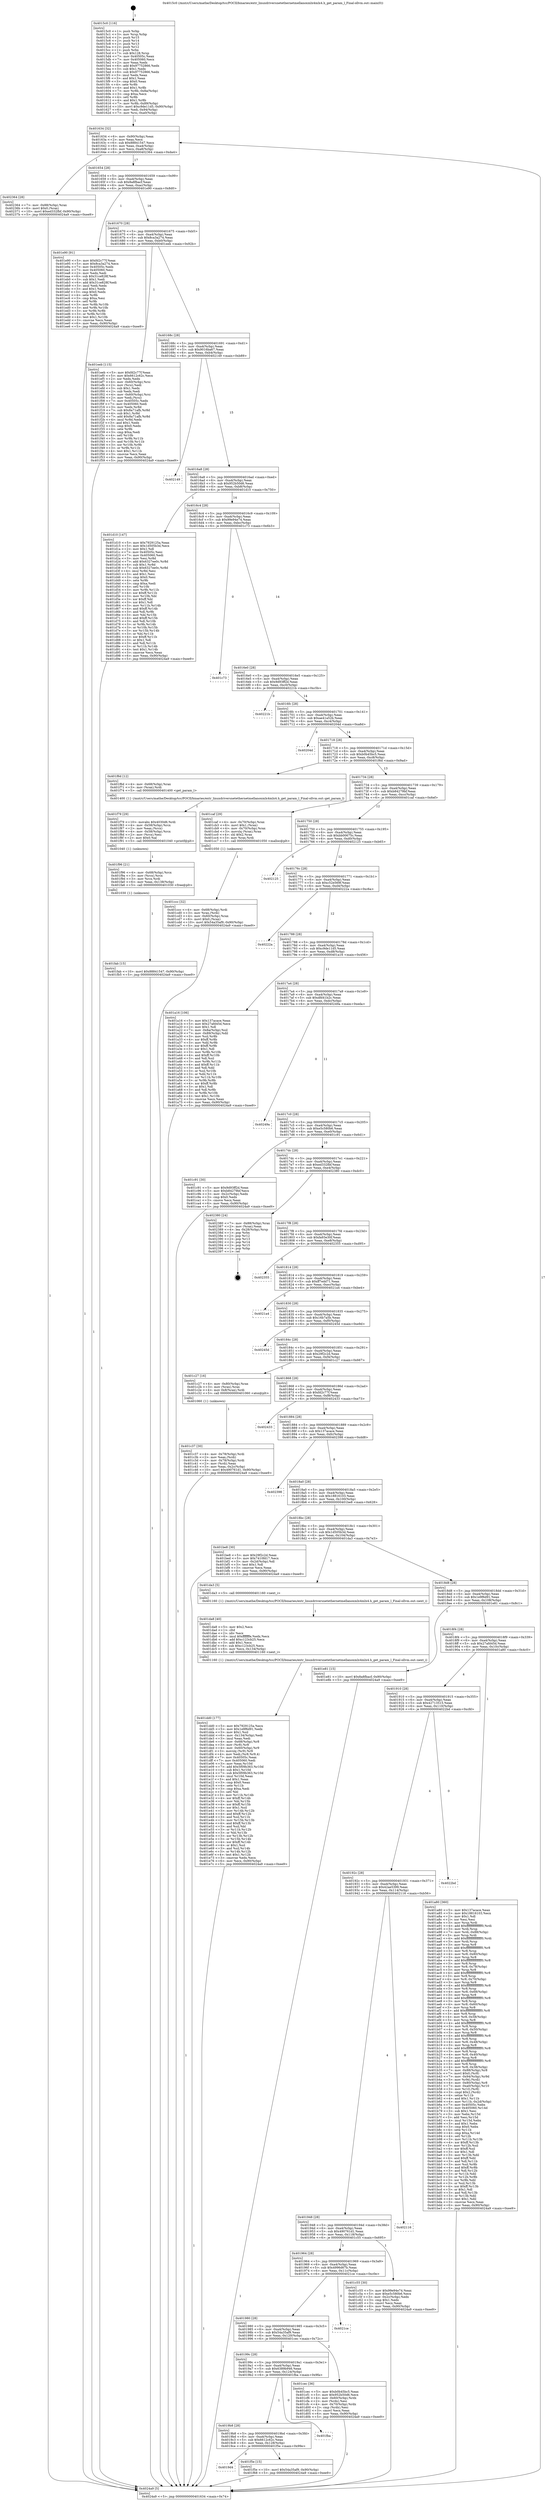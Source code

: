 digraph "0x4015c0" {
  label = "0x4015c0 (/mnt/c/Users/mathe/Desktop/tcc/POCII/binaries/extr_linuxdriversnetethernetmellanoxmlx4mlx4.h_get_param_l_Final-ollvm.out::main(0))"
  labelloc = "t"
  node[shape=record]

  Entry [label="",width=0.3,height=0.3,shape=circle,fillcolor=black,style=filled]
  "0x401634" [label="{
     0x401634 [32]\l
     | [instrs]\l
     &nbsp;&nbsp;0x401634 \<+6\>: mov -0x90(%rbp),%eax\l
     &nbsp;&nbsp;0x40163a \<+2\>: mov %eax,%ecx\l
     &nbsp;&nbsp;0x40163c \<+6\>: sub $0x88841547,%ecx\l
     &nbsp;&nbsp;0x401642 \<+6\>: mov %eax,-0xa4(%rbp)\l
     &nbsp;&nbsp;0x401648 \<+6\>: mov %ecx,-0xa8(%rbp)\l
     &nbsp;&nbsp;0x40164e \<+6\>: je 0000000000402364 \<main+0xda4\>\l
  }"]
  "0x402364" [label="{
     0x402364 [28]\l
     | [instrs]\l
     &nbsp;&nbsp;0x402364 \<+7\>: mov -0x88(%rbp),%rax\l
     &nbsp;&nbsp;0x40236b \<+6\>: movl $0x0,(%rax)\l
     &nbsp;&nbsp;0x402371 \<+10\>: movl $0xed332fbf,-0x90(%rbp)\l
     &nbsp;&nbsp;0x40237b \<+5\>: jmp 00000000004024a9 \<main+0xee9\>\l
  }"]
  "0x401654" [label="{
     0x401654 [28]\l
     | [instrs]\l
     &nbsp;&nbsp;0x401654 \<+5\>: jmp 0000000000401659 \<main+0x99\>\l
     &nbsp;&nbsp;0x401659 \<+6\>: mov -0xa4(%rbp),%eax\l
     &nbsp;&nbsp;0x40165f \<+5\>: sub $0x8a8fbacf,%eax\l
     &nbsp;&nbsp;0x401664 \<+6\>: mov %eax,-0xac(%rbp)\l
     &nbsp;&nbsp;0x40166a \<+6\>: je 0000000000401e90 \<main+0x8d0\>\l
  }"]
  Exit [label="",width=0.3,height=0.3,shape=circle,fillcolor=black,style=filled,peripheries=2]
  "0x401e90" [label="{
     0x401e90 [91]\l
     | [instrs]\l
     &nbsp;&nbsp;0x401e90 \<+5\>: mov $0xfd2c77f,%eax\l
     &nbsp;&nbsp;0x401e95 \<+5\>: mov $0x8ca3a274,%ecx\l
     &nbsp;&nbsp;0x401e9a \<+7\>: mov 0x40505c,%edx\l
     &nbsp;&nbsp;0x401ea1 \<+7\>: mov 0x405060,%esi\l
     &nbsp;&nbsp;0x401ea8 \<+2\>: mov %edx,%edi\l
     &nbsp;&nbsp;0x401eaa \<+6\>: sub $0x31ce828f,%edi\l
     &nbsp;&nbsp;0x401eb0 \<+3\>: sub $0x1,%edi\l
     &nbsp;&nbsp;0x401eb3 \<+6\>: add $0x31ce828f,%edi\l
     &nbsp;&nbsp;0x401eb9 \<+3\>: imul %edi,%edx\l
     &nbsp;&nbsp;0x401ebc \<+3\>: and $0x1,%edx\l
     &nbsp;&nbsp;0x401ebf \<+3\>: cmp $0x0,%edx\l
     &nbsp;&nbsp;0x401ec2 \<+4\>: sete %r8b\l
     &nbsp;&nbsp;0x401ec6 \<+3\>: cmp $0xa,%esi\l
     &nbsp;&nbsp;0x401ec9 \<+4\>: setl %r9b\l
     &nbsp;&nbsp;0x401ecd \<+3\>: mov %r8b,%r10b\l
     &nbsp;&nbsp;0x401ed0 \<+3\>: and %r9b,%r10b\l
     &nbsp;&nbsp;0x401ed3 \<+3\>: xor %r9b,%r8b\l
     &nbsp;&nbsp;0x401ed6 \<+3\>: or %r8b,%r10b\l
     &nbsp;&nbsp;0x401ed9 \<+4\>: test $0x1,%r10b\l
     &nbsp;&nbsp;0x401edd \<+3\>: cmovne %ecx,%eax\l
     &nbsp;&nbsp;0x401ee0 \<+6\>: mov %eax,-0x90(%rbp)\l
     &nbsp;&nbsp;0x401ee6 \<+5\>: jmp 00000000004024a9 \<main+0xee9\>\l
  }"]
  "0x401670" [label="{
     0x401670 [28]\l
     | [instrs]\l
     &nbsp;&nbsp;0x401670 \<+5\>: jmp 0000000000401675 \<main+0xb5\>\l
     &nbsp;&nbsp;0x401675 \<+6\>: mov -0xa4(%rbp),%eax\l
     &nbsp;&nbsp;0x40167b \<+5\>: sub $0x8ca3a274,%eax\l
     &nbsp;&nbsp;0x401680 \<+6\>: mov %eax,-0xb0(%rbp)\l
     &nbsp;&nbsp;0x401686 \<+6\>: je 0000000000401eeb \<main+0x92b\>\l
  }"]
  "0x401fab" [label="{
     0x401fab [15]\l
     | [instrs]\l
     &nbsp;&nbsp;0x401fab \<+10\>: movl $0x88841547,-0x90(%rbp)\l
     &nbsp;&nbsp;0x401fb5 \<+5\>: jmp 00000000004024a9 \<main+0xee9\>\l
  }"]
  "0x401eeb" [label="{
     0x401eeb [115]\l
     | [instrs]\l
     &nbsp;&nbsp;0x401eeb \<+5\>: mov $0xfd2c77f,%eax\l
     &nbsp;&nbsp;0x401ef0 \<+5\>: mov $0x6612c62c,%ecx\l
     &nbsp;&nbsp;0x401ef5 \<+2\>: xor %edx,%edx\l
     &nbsp;&nbsp;0x401ef7 \<+4\>: mov -0x60(%rbp),%rsi\l
     &nbsp;&nbsp;0x401efb \<+2\>: mov (%rsi),%edi\l
     &nbsp;&nbsp;0x401efd \<+3\>: sub $0x1,%edx\l
     &nbsp;&nbsp;0x401f00 \<+2\>: sub %edx,%edi\l
     &nbsp;&nbsp;0x401f02 \<+4\>: mov -0x60(%rbp),%rsi\l
     &nbsp;&nbsp;0x401f06 \<+2\>: mov %edi,(%rsi)\l
     &nbsp;&nbsp;0x401f08 \<+7\>: mov 0x40505c,%edx\l
     &nbsp;&nbsp;0x401f0f \<+7\>: mov 0x405060,%edi\l
     &nbsp;&nbsp;0x401f16 \<+3\>: mov %edx,%r8d\l
     &nbsp;&nbsp;0x401f19 \<+7\>: sub $0x8a71afb,%r8d\l
     &nbsp;&nbsp;0x401f20 \<+4\>: sub $0x1,%r8d\l
     &nbsp;&nbsp;0x401f24 \<+7\>: add $0x8a71afb,%r8d\l
     &nbsp;&nbsp;0x401f2b \<+4\>: imul %r8d,%edx\l
     &nbsp;&nbsp;0x401f2f \<+3\>: and $0x1,%edx\l
     &nbsp;&nbsp;0x401f32 \<+3\>: cmp $0x0,%edx\l
     &nbsp;&nbsp;0x401f35 \<+4\>: sete %r9b\l
     &nbsp;&nbsp;0x401f39 \<+3\>: cmp $0xa,%edi\l
     &nbsp;&nbsp;0x401f3c \<+4\>: setl %r10b\l
     &nbsp;&nbsp;0x401f40 \<+3\>: mov %r9b,%r11b\l
     &nbsp;&nbsp;0x401f43 \<+3\>: and %r10b,%r11b\l
     &nbsp;&nbsp;0x401f46 \<+3\>: xor %r10b,%r9b\l
     &nbsp;&nbsp;0x401f49 \<+3\>: or %r9b,%r11b\l
     &nbsp;&nbsp;0x401f4c \<+4\>: test $0x1,%r11b\l
     &nbsp;&nbsp;0x401f50 \<+3\>: cmovne %ecx,%eax\l
     &nbsp;&nbsp;0x401f53 \<+6\>: mov %eax,-0x90(%rbp)\l
     &nbsp;&nbsp;0x401f59 \<+5\>: jmp 00000000004024a9 \<main+0xee9\>\l
  }"]
  "0x40168c" [label="{
     0x40168c [28]\l
     | [instrs]\l
     &nbsp;&nbsp;0x40168c \<+5\>: jmp 0000000000401691 \<main+0xd1\>\l
     &nbsp;&nbsp;0x401691 \<+6\>: mov -0xa4(%rbp),%eax\l
     &nbsp;&nbsp;0x401697 \<+5\>: sub $0x9016ba67,%eax\l
     &nbsp;&nbsp;0x40169c \<+6\>: mov %eax,-0xb4(%rbp)\l
     &nbsp;&nbsp;0x4016a2 \<+6\>: je 0000000000402149 \<main+0xb89\>\l
  }"]
  "0x401f96" [label="{
     0x401f96 [21]\l
     | [instrs]\l
     &nbsp;&nbsp;0x401f96 \<+4\>: mov -0x68(%rbp),%rcx\l
     &nbsp;&nbsp;0x401f9a \<+3\>: mov (%rcx),%rcx\l
     &nbsp;&nbsp;0x401f9d \<+3\>: mov %rcx,%rdi\l
     &nbsp;&nbsp;0x401fa0 \<+6\>: mov %eax,-0x138(%rbp)\l
     &nbsp;&nbsp;0x401fa6 \<+5\>: call 0000000000401030 \<free@plt\>\l
     | [calls]\l
     &nbsp;&nbsp;0x401030 \{1\} (unknown)\l
  }"]
  "0x402149" [label="{
     0x402149\l
  }", style=dashed]
  "0x4016a8" [label="{
     0x4016a8 [28]\l
     | [instrs]\l
     &nbsp;&nbsp;0x4016a8 \<+5\>: jmp 00000000004016ad \<main+0xed\>\l
     &nbsp;&nbsp;0x4016ad \<+6\>: mov -0xa4(%rbp),%eax\l
     &nbsp;&nbsp;0x4016b3 \<+5\>: sub $0x952b50d6,%eax\l
     &nbsp;&nbsp;0x4016b8 \<+6\>: mov %eax,-0xb8(%rbp)\l
     &nbsp;&nbsp;0x4016be \<+6\>: je 0000000000401d10 \<main+0x750\>\l
  }"]
  "0x401f79" [label="{
     0x401f79 [29]\l
     | [instrs]\l
     &nbsp;&nbsp;0x401f79 \<+10\>: movabs $0x4030d6,%rdi\l
     &nbsp;&nbsp;0x401f83 \<+4\>: mov -0x58(%rbp),%rcx\l
     &nbsp;&nbsp;0x401f87 \<+2\>: mov %eax,(%rcx)\l
     &nbsp;&nbsp;0x401f89 \<+4\>: mov -0x58(%rbp),%rcx\l
     &nbsp;&nbsp;0x401f8d \<+2\>: mov (%rcx),%esi\l
     &nbsp;&nbsp;0x401f8f \<+2\>: mov $0x0,%al\l
     &nbsp;&nbsp;0x401f91 \<+5\>: call 0000000000401040 \<printf@plt\>\l
     | [calls]\l
     &nbsp;&nbsp;0x401040 \{1\} (unknown)\l
  }"]
  "0x401d10" [label="{
     0x401d10 [147]\l
     | [instrs]\l
     &nbsp;&nbsp;0x401d10 \<+5\>: mov $0x7929125a,%eax\l
     &nbsp;&nbsp;0x401d15 \<+5\>: mov $0x1d505b3d,%ecx\l
     &nbsp;&nbsp;0x401d1a \<+2\>: mov $0x1,%dl\l
     &nbsp;&nbsp;0x401d1c \<+7\>: mov 0x40505c,%esi\l
     &nbsp;&nbsp;0x401d23 \<+7\>: mov 0x405060,%edi\l
     &nbsp;&nbsp;0x401d2a \<+3\>: mov %esi,%r8d\l
     &nbsp;&nbsp;0x401d2d \<+7\>: add $0x6327ee0c,%r8d\l
     &nbsp;&nbsp;0x401d34 \<+4\>: sub $0x1,%r8d\l
     &nbsp;&nbsp;0x401d38 \<+7\>: sub $0x6327ee0c,%r8d\l
     &nbsp;&nbsp;0x401d3f \<+4\>: imul %r8d,%esi\l
     &nbsp;&nbsp;0x401d43 \<+3\>: and $0x1,%esi\l
     &nbsp;&nbsp;0x401d46 \<+3\>: cmp $0x0,%esi\l
     &nbsp;&nbsp;0x401d49 \<+4\>: sete %r9b\l
     &nbsp;&nbsp;0x401d4d \<+3\>: cmp $0xa,%edi\l
     &nbsp;&nbsp;0x401d50 \<+4\>: setl %r10b\l
     &nbsp;&nbsp;0x401d54 \<+3\>: mov %r9b,%r11b\l
     &nbsp;&nbsp;0x401d57 \<+4\>: xor $0xff,%r11b\l
     &nbsp;&nbsp;0x401d5b \<+3\>: mov %r10b,%bl\l
     &nbsp;&nbsp;0x401d5e \<+3\>: xor $0xff,%bl\l
     &nbsp;&nbsp;0x401d61 \<+3\>: xor $0x1,%dl\l
     &nbsp;&nbsp;0x401d64 \<+3\>: mov %r11b,%r14b\l
     &nbsp;&nbsp;0x401d67 \<+4\>: and $0xff,%r14b\l
     &nbsp;&nbsp;0x401d6b \<+3\>: and %dl,%r9b\l
     &nbsp;&nbsp;0x401d6e \<+3\>: mov %bl,%r15b\l
     &nbsp;&nbsp;0x401d71 \<+4\>: and $0xff,%r15b\l
     &nbsp;&nbsp;0x401d75 \<+3\>: and %dl,%r10b\l
     &nbsp;&nbsp;0x401d78 \<+3\>: or %r9b,%r14b\l
     &nbsp;&nbsp;0x401d7b \<+3\>: or %r10b,%r15b\l
     &nbsp;&nbsp;0x401d7e \<+3\>: xor %r15b,%r14b\l
     &nbsp;&nbsp;0x401d81 \<+3\>: or %bl,%r11b\l
     &nbsp;&nbsp;0x401d84 \<+4\>: xor $0xff,%r11b\l
     &nbsp;&nbsp;0x401d88 \<+3\>: or $0x1,%dl\l
     &nbsp;&nbsp;0x401d8b \<+3\>: and %dl,%r11b\l
     &nbsp;&nbsp;0x401d8e \<+3\>: or %r11b,%r14b\l
     &nbsp;&nbsp;0x401d91 \<+4\>: test $0x1,%r14b\l
     &nbsp;&nbsp;0x401d95 \<+3\>: cmovne %ecx,%eax\l
     &nbsp;&nbsp;0x401d98 \<+6\>: mov %eax,-0x90(%rbp)\l
     &nbsp;&nbsp;0x401d9e \<+5\>: jmp 00000000004024a9 \<main+0xee9\>\l
  }"]
  "0x4016c4" [label="{
     0x4016c4 [28]\l
     | [instrs]\l
     &nbsp;&nbsp;0x4016c4 \<+5\>: jmp 00000000004016c9 \<main+0x109\>\l
     &nbsp;&nbsp;0x4016c9 \<+6\>: mov -0xa4(%rbp),%eax\l
     &nbsp;&nbsp;0x4016cf \<+5\>: sub $0x99e94e74,%eax\l
     &nbsp;&nbsp;0x4016d4 \<+6\>: mov %eax,-0xbc(%rbp)\l
     &nbsp;&nbsp;0x4016da \<+6\>: je 0000000000401c73 \<main+0x6b3\>\l
  }"]
  "0x4019d4" [label="{
     0x4019d4\l
  }", style=dashed]
  "0x401c73" [label="{
     0x401c73\l
  }", style=dashed]
  "0x4016e0" [label="{
     0x4016e0 [28]\l
     | [instrs]\l
     &nbsp;&nbsp;0x4016e0 \<+5\>: jmp 00000000004016e5 \<main+0x125\>\l
     &nbsp;&nbsp;0x4016e5 \<+6\>: mov -0xa4(%rbp),%eax\l
     &nbsp;&nbsp;0x4016eb \<+5\>: sub $0x9d93ff2d,%eax\l
     &nbsp;&nbsp;0x4016f0 \<+6\>: mov %eax,-0xc0(%rbp)\l
     &nbsp;&nbsp;0x4016f6 \<+6\>: je 000000000040221b \<main+0xc5b\>\l
  }"]
  "0x401f5e" [label="{
     0x401f5e [15]\l
     | [instrs]\l
     &nbsp;&nbsp;0x401f5e \<+10\>: movl $0x54a35af9,-0x90(%rbp)\l
     &nbsp;&nbsp;0x401f68 \<+5\>: jmp 00000000004024a9 \<main+0xee9\>\l
  }"]
  "0x40221b" [label="{
     0x40221b\l
  }", style=dashed]
  "0x4016fc" [label="{
     0x4016fc [28]\l
     | [instrs]\l
     &nbsp;&nbsp;0x4016fc \<+5\>: jmp 0000000000401701 \<main+0x141\>\l
     &nbsp;&nbsp;0x401701 \<+6\>: mov -0xa4(%rbp),%eax\l
     &nbsp;&nbsp;0x401707 \<+5\>: sub $0xae41a52b,%eax\l
     &nbsp;&nbsp;0x40170c \<+6\>: mov %eax,-0xc4(%rbp)\l
     &nbsp;&nbsp;0x401712 \<+6\>: je 000000000040204d \<main+0xa8d\>\l
  }"]
  "0x4019b8" [label="{
     0x4019b8 [28]\l
     | [instrs]\l
     &nbsp;&nbsp;0x4019b8 \<+5\>: jmp 00000000004019bd \<main+0x3fd\>\l
     &nbsp;&nbsp;0x4019bd \<+6\>: mov -0xa4(%rbp),%eax\l
     &nbsp;&nbsp;0x4019c3 \<+5\>: sub $0x6612c62c,%eax\l
     &nbsp;&nbsp;0x4019c8 \<+6\>: mov %eax,-0x128(%rbp)\l
     &nbsp;&nbsp;0x4019ce \<+6\>: je 0000000000401f5e \<main+0x99e\>\l
  }"]
  "0x40204d" [label="{
     0x40204d\l
  }", style=dashed]
  "0x401718" [label="{
     0x401718 [28]\l
     | [instrs]\l
     &nbsp;&nbsp;0x401718 \<+5\>: jmp 000000000040171d \<main+0x15d\>\l
     &nbsp;&nbsp;0x40171d \<+6\>: mov -0xa4(%rbp),%eax\l
     &nbsp;&nbsp;0x401723 \<+5\>: sub $0xb0b45bc5,%eax\l
     &nbsp;&nbsp;0x401728 \<+6\>: mov %eax,-0xc8(%rbp)\l
     &nbsp;&nbsp;0x40172e \<+6\>: je 0000000000401f6d \<main+0x9ad\>\l
  }"]
  "0x401fba" [label="{
     0x401fba\l
  }", style=dashed]
  "0x401f6d" [label="{
     0x401f6d [12]\l
     | [instrs]\l
     &nbsp;&nbsp;0x401f6d \<+4\>: mov -0x68(%rbp),%rax\l
     &nbsp;&nbsp;0x401f71 \<+3\>: mov (%rax),%rdi\l
     &nbsp;&nbsp;0x401f74 \<+5\>: call 0000000000401400 \<get_param_l\>\l
     | [calls]\l
     &nbsp;&nbsp;0x401400 \{1\} (/mnt/c/Users/mathe/Desktop/tcc/POCII/binaries/extr_linuxdriversnetethernetmellanoxmlx4mlx4.h_get_param_l_Final-ollvm.out::get_param_l)\l
  }"]
  "0x401734" [label="{
     0x401734 [28]\l
     | [instrs]\l
     &nbsp;&nbsp;0x401734 \<+5\>: jmp 0000000000401739 \<main+0x179\>\l
     &nbsp;&nbsp;0x401739 \<+6\>: mov -0xa4(%rbp),%eax\l
     &nbsp;&nbsp;0x40173f \<+5\>: sub $0xb84279bf,%eax\l
     &nbsp;&nbsp;0x401744 \<+6\>: mov %eax,-0xcc(%rbp)\l
     &nbsp;&nbsp;0x40174a \<+6\>: je 0000000000401caf \<main+0x6ef\>\l
  }"]
  "0x401dd0" [label="{
     0x401dd0 [177]\l
     | [instrs]\l
     &nbsp;&nbsp;0x401dd0 \<+5\>: mov $0x7929125a,%ecx\l
     &nbsp;&nbsp;0x401dd5 \<+5\>: mov $0x1e9f6d91,%edx\l
     &nbsp;&nbsp;0x401dda \<+3\>: mov $0x1,%sil\l
     &nbsp;&nbsp;0x401ddd \<+6\>: mov -0x134(%rbp),%edi\l
     &nbsp;&nbsp;0x401de3 \<+3\>: imul %eax,%edi\l
     &nbsp;&nbsp;0x401de6 \<+4\>: mov -0x68(%rbp),%r8\l
     &nbsp;&nbsp;0x401dea \<+3\>: mov (%r8),%r8\l
     &nbsp;&nbsp;0x401ded \<+4\>: mov -0x60(%rbp),%r9\l
     &nbsp;&nbsp;0x401df1 \<+3\>: movslq (%r9),%r9\l
     &nbsp;&nbsp;0x401df4 \<+4\>: mov %edi,(%r8,%r9,4)\l
     &nbsp;&nbsp;0x401df8 \<+7\>: mov 0x40505c,%eax\l
     &nbsp;&nbsp;0x401dff \<+7\>: mov 0x405060,%edi\l
     &nbsp;&nbsp;0x401e06 \<+3\>: mov %eax,%r10d\l
     &nbsp;&nbsp;0x401e09 \<+7\>: add $0x5f09b363,%r10d\l
     &nbsp;&nbsp;0x401e10 \<+4\>: sub $0x1,%r10d\l
     &nbsp;&nbsp;0x401e14 \<+7\>: sub $0x5f09b363,%r10d\l
     &nbsp;&nbsp;0x401e1b \<+4\>: imul %r10d,%eax\l
     &nbsp;&nbsp;0x401e1f \<+3\>: and $0x1,%eax\l
     &nbsp;&nbsp;0x401e22 \<+3\>: cmp $0x0,%eax\l
     &nbsp;&nbsp;0x401e25 \<+4\>: sete %r11b\l
     &nbsp;&nbsp;0x401e29 \<+3\>: cmp $0xa,%edi\l
     &nbsp;&nbsp;0x401e2c \<+3\>: setl %bl\l
     &nbsp;&nbsp;0x401e2f \<+3\>: mov %r11b,%r14b\l
     &nbsp;&nbsp;0x401e32 \<+4\>: xor $0xff,%r14b\l
     &nbsp;&nbsp;0x401e36 \<+3\>: mov %bl,%r15b\l
     &nbsp;&nbsp;0x401e39 \<+4\>: xor $0xff,%r15b\l
     &nbsp;&nbsp;0x401e3d \<+4\>: xor $0x1,%sil\l
     &nbsp;&nbsp;0x401e41 \<+3\>: mov %r14b,%r12b\l
     &nbsp;&nbsp;0x401e44 \<+4\>: and $0xff,%r12b\l
     &nbsp;&nbsp;0x401e48 \<+3\>: and %sil,%r11b\l
     &nbsp;&nbsp;0x401e4b \<+3\>: mov %r15b,%r13b\l
     &nbsp;&nbsp;0x401e4e \<+4\>: and $0xff,%r13b\l
     &nbsp;&nbsp;0x401e52 \<+3\>: and %sil,%bl\l
     &nbsp;&nbsp;0x401e55 \<+3\>: or %r11b,%r12b\l
     &nbsp;&nbsp;0x401e58 \<+3\>: or %bl,%r13b\l
     &nbsp;&nbsp;0x401e5b \<+3\>: xor %r13b,%r12b\l
     &nbsp;&nbsp;0x401e5e \<+3\>: or %r15b,%r14b\l
     &nbsp;&nbsp;0x401e61 \<+4\>: xor $0xff,%r14b\l
     &nbsp;&nbsp;0x401e65 \<+4\>: or $0x1,%sil\l
     &nbsp;&nbsp;0x401e69 \<+3\>: and %sil,%r14b\l
     &nbsp;&nbsp;0x401e6c \<+3\>: or %r14b,%r12b\l
     &nbsp;&nbsp;0x401e6f \<+4\>: test $0x1,%r12b\l
     &nbsp;&nbsp;0x401e73 \<+3\>: cmovne %edx,%ecx\l
     &nbsp;&nbsp;0x401e76 \<+6\>: mov %ecx,-0x90(%rbp)\l
     &nbsp;&nbsp;0x401e7c \<+5\>: jmp 00000000004024a9 \<main+0xee9\>\l
  }"]
  "0x401caf" [label="{
     0x401caf [29]\l
     | [instrs]\l
     &nbsp;&nbsp;0x401caf \<+4\>: mov -0x70(%rbp),%rax\l
     &nbsp;&nbsp;0x401cb3 \<+6\>: movl $0x1,(%rax)\l
     &nbsp;&nbsp;0x401cb9 \<+4\>: mov -0x70(%rbp),%rax\l
     &nbsp;&nbsp;0x401cbd \<+3\>: movslq (%rax),%rax\l
     &nbsp;&nbsp;0x401cc0 \<+4\>: shl $0x2,%rax\l
     &nbsp;&nbsp;0x401cc4 \<+3\>: mov %rax,%rdi\l
     &nbsp;&nbsp;0x401cc7 \<+5\>: call 0000000000401050 \<malloc@plt\>\l
     | [calls]\l
     &nbsp;&nbsp;0x401050 \{1\} (unknown)\l
  }"]
  "0x401750" [label="{
     0x401750 [28]\l
     | [instrs]\l
     &nbsp;&nbsp;0x401750 \<+5\>: jmp 0000000000401755 \<main+0x195\>\l
     &nbsp;&nbsp;0x401755 \<+6\>: mov -0xa4(%rbp),%eax\l
     &nbsp;&nbsp;0x40175b \<+5\>: sub $0xbb00675c,%eax\l
     &nbsp;&nbsp;0x401760 \<+6\>: mov %eax,-0xd0(%rbp)\l
     &nbsp;&nbsp;0x401766 \<+6\>: je 0000000000402125 \<main+0xb65\>\l
  }"]
  "0x401da8" [label="{
     0x401da8 [40]\l
     | [instrs]\l
     &nbsp;&nbsp;0x401da8 \<+5\>: mov $0x2,%ecx\l
     &nbsp;&nbsp;0x401dad \<+1\>: cltd\l
     &nbsp;&nbsp;0x401dae \<+2\>: idiv %ecx\l
     &nbsp;&nbsp;0x401db0 \<+6\>: imul $0xfffffffe,%edx,%ecx\l
     &nbsp;&nbsp;0x401db6 \<+6\>: add $0xc123cb25,%ecx\l
     &nbsp;&nbsp;0x401dbc \<+3\>: add $0x1,%ecx\l
     &nbsp;&nbsp;0x401dbf \<+6\>: sub $0xc123cb25,%ecx\l
     &nbsp;&nbsp;0x401dc5 \<+6\>: mov %ecx,-0x134(%rbp)\l
     &nbsp;&nbsp;0x401dcb \<+5\>: call 0000000000401160 \<next_i\>\l
     | [calls]\l
     &nbsp;&nbsp;0x401160 \{1\} (/mnt/c/Users/mathe/Desktop/tcc/POCII/binaries/extr_linuxdriversnetethernetmellanoxmlx4mlx4.h_get_param_l_Final-ollvm.out::next_i)\l
  }"]
  "0x402125" [label="{
     0x402125\l
  }", style=dashed]
  "0x40176c" [label="{
     0x40176c [28]\l
     | [instrs]\l
     &nbsp;&nbsp;0x40176c \<+5\>: jmp 0000000000401771 \<main+0x1b1\>\l
     &nbsp;&nbsp;0x401771 \<+6\>: mov -0xa4(%rbp),%eax\l
     &nbsp;&nbsp;0x401777 \<+5\>: sub $0xc52e569f,%eax\l
     &nbsp;&nbsp;0x40177c \<+6\>: mov %eax,-0xd4(%rbp)\l
     &nbsp;&nbsp;0x401782 \<+6\>: je 000000000040222a \<main+0xc6a\>\l
  }"]
  "0x40199c" [label="{
     0x40199c [28]\l
     | [instrs]\l
     &nbsp;&nbsp;0x40199c \<+5\>: jmp 00000000004019a1 \<main+0x3e1\>\l
     &nbsp;&nbsp;0x4019a1 \<+6\>: mov -0xa4(%rbp),%eax\l
     &nbsp;&nbsp;0x4019a7 \<+5\>: sub $0x6389b946,%eax\l
     &nbsp;&nbsp;0x4019ac \<+6\>: mov %eax,-0x124(%rbp)\l
     &nbsp;&nbsp;0x4019b2 \<+6\>: je 0000000000401fba \<main+0x9fa\>\l
  }"]
  "0x40222a" [label="{
     0x40222a\l
  }", style=dashed]
  "0x401788" [label="{
     0x401788 [28]\l
     | [instrs]\l
     &nbsp;&nbsp;0x401788 \<+5\>: jmp 000000000040178d \<main+0x1cd\>\l
     &nbsp;&nbsp;0x40178d \<+6\>: mov -0xa4(%rbp),%eax\l
     &nbsp;&nbsp;0x401793 \<+5\>: sub $0xc9de11d5,%eax\l
     &nbsp;&nbsp;0x401798 \<+6\>: mov %eax,-0xd8(%rbp)\l
     &nbsp;&nbsp;0x40179e \<+6\>: je 0000000000401a16 \<main+0x456\>\l
  }"]
  "0x401cec" [label="{
     0x401cec [36]\l
     | [instrs]\l
     &nbsp;&nbsp;0x401cec \<+5\>: mov $0xb0b45bc5,%eax\l
     &nbsp;&nbsp;0x401cf1 \<+5\>: mov $0x952b50d6,%ecx\l
     &nbsp;&nbsp;0x401cf6 \<+4\>: mov -0x60(%rbp),%rdx\l
     &nbsp;&nbsp;0x401cfa \<+2\>: mov (%rdx),%esi\l
     &nbsp;&nbsp;0x401cfc \<+4\>: mov -0x70(%rbp),%rdx\l
     &nbsp;&nbsp;0x401d00 \<+2\>: cmp (%rdx),%esi\l
     &nbsp;&nbsp;0x401d02 \<+3\>: cmovl %ecx,%eax\l
     &nbsp;&nbsp;0x401d05 \<+6\>: mov %eax,-0x90(%rbp)\l
     &nbsp;&nbsp;0x401d0b \<+5\>: jmp 00000000004024a9 \<main+0xee9\>\l
  }"]
  "0x401a16" [label="{
     0x401a16 [106]\l
     | [instrs]\l
     &nbsp;&nbsp;0x401a16 \<+5\>: mov $0x137acace,%eax\l
     &nbsp;&nbsp;0x401a1b \<+5\>: mov $0x27afd45d,%ecx\l
     &nbsp;&nbsp;0x401a20 \<+2\>: mov $0x1,%dl\l
     &nbsp;&nbsp;0x401a22 \<+7\>: mov -0x8a(%rbp),%sil\l
     &nbsp;&nbsp;0x401a29 \<+7\>: mov -0x89(%rbp),%dil\l
     &nbsp;&nbsp;0x401a30 \<+3\>: mov %sil,%r8b\l
     &nbsp;&nbsp;0x401a33 \<+4\>: xor $0xff,%r8b\l
     &nbsp;&nbsp;0x401a37 \<+3\>: mov %dil,%r9b\l
     &nbsp;&nbsp;0x401a3a \<+4\>: xor $0xff,%r9b\l
     &nbsp;&nbsp;0x401a3e \<+3\>: xor $0x1,%dl\l
     &nbsp;&nbsp;0x401a41 \<+3\>: mov %r8b,%r10b\l
     &nbsp;&nbsp;0x401a44 \<+4\>: and $0xff,%r10b\l
     &nbsp;&nbsp;0x401a48 \<+3\>: and %dl,%sil\l
     &nbsp;&nbsp;0x401a4b \<+3\>: mov %r9b,%r11b\l
     &nbsp;&nbsp;0x401a4e \<+4\>: and $0xff,%r11b\l
     &nbsp;&nbsp;0x401a52 \<+3\>: and %dl,%dil\l
     &nbsp;&nbsp;0x401a55 \<+3\>: or %sil,%r10b\l
     &nbsp;&nbsp;0x401a58 \<+3\>: or %dil,%r11b\l
     &nbsp;&nbsp;0x401a5b \<+3\>: xor %r11b,%r10b\l
     &nbsp;&nbsp;0x401a5e \<+3\>: or %r9b,%r8b\l
     &nbsp;&nbsp;0x401a61 \<+4\>: xor $0xff,%r8b\l
     &nbsp;&nbsp;0x401a65 \<+3\>: or $0x1,%dl\l
     &nbsp;&nbsp;0x401a68 \<+3\>: and %dl,%r8b\l
     &nbsp;&nbsp;0x401a6b \<+3\>: or %r8b,%r10b\l
     &nbsp;&nbsp;0x401a6e \<+4\>: test $0x1,%r10b\l
     &nbsp;&nbsp;0x401a72 \<+3\>: cmovne %ecx,%eax\l
     &nbsp;&nbsp;0x401a75 \<+6\>: mov %eax,-0x90(%rbp)\l
     &nbsp;&nbsp;0x401a7b \<+5\>: jmp 00000000004024a9 \<main+0xee9\>\l
  }"]
  "0x4017a4" [label="{
     0x4017a4 [28]\l
     | [instrs]\l
     &nbsp;&nbsp;0x4017a4 \<+5\>: jmp 00000000004017a9 \<main+0x1e9\>\l
     &nbsp;&nbsp;0x4017a9 \<+6\>: mov -0xa4(%rbp),%eax\l
     &nbsp;&nbsp;0x4017af \<+5\>: sub $0xdfd41b2c,%eax\l
     &nbsp;&nbsp;0x4017b4 \<+6\>: mov %eax,-0xdc(%rbp)\l
     &nbsp;&nbsp;0x4017ba \<+6\>: je 000000000040249a \<main+0xeda\>\l
  }"]
  "0x4024a9" [label="{
     0x4024a9 [5]\l
     | [instrs]\l
     &nbsp;&nbsp;0x4024a9 \<+5\>: jmp 0000000000401634 \<main+0x74\>\l
  }"]
  "0x4015c0" [label="{
     0x4015c0 [116]\l
     | [instrs]\l
     &nbsp;&nbsp;0x4015c0 \<+1\>: push %rbp\l
     &nbsp;&nbsp;0x4015c1 \<+3\>: mov %rsp,%rbp\l
     &nbsp;&nbsp;0x4015c4 \<+2\>: push %r15\l
     &nbsp;&nbsp;0x4015c6 \<+2\>: push %r14\l
     &nbsp;&nbsp;0x4015c8 \<+2\>: push %r13\l
     &nbsp;&nbsp;0x4015ca \<+2\>: push %r12\l
     &nbsp;&nbsp;0x4015cc \<+1\>: push %rbx\l
     &nbsp;&nbsp;0x4015cd \<+7\>: sub $0x128,%rsp\l
     &nbsp;&nbsp;0x4015d4 \<+7\>: mov 0x40505c,%eax\l
     &nbsp;&nbsp;0x4015db \<+7\>: mov 0x405060,%ecx\l
     &nbsp;&nbsp;0x4015e2 \<+2\>: mov %eax,%edx\l
     &nbsp;&nbsp;0x4015e4 \<+6\>: add $0x97752866,%edx\l
     &nbsp;&nbsp;0x4015ea \<+3\>: sub $0x1,%edx\l
     &nbsp;&nbsp;0x4015ed \<+6\>: sub $0x97752866,%edx\l
     &nbsp;&nbsp;0x4015f3 \<+3\>: imul %edx,%eax\l
     &nbsp;&nbsp;0x4015f6 \<+3\>: and $0x1,%eax\l
     &nbsp;&nbsp;0x4015f9 \<+3\>: cmp $0x0,%eax\l
     &nbsp;&nbsp;0x4015fc \<+4\>: sete %r8b\l
     &nbsp;&nbsp;0x401600 \<+4\>: and $0x1,%r8b\l
     &nbsp;&nbsp;0x401604 \<+7\>: mov %r8b,-0x8a(%rbp)\l
     &nbsp;&nbsp;0x40160b \<+3\>: cmp $0xa,%ecx\l
     &nbsp;&nbsp;0x40160e \<+4\>: setl %r8b\l
     &nbsp;&nbsp;0x401612 \<+4\>: and $0x1,%r8b\l
     &nbsp;&nbsp;0x401616 \<+7\>: mov %r8b,-0x89(%rbp)\l
     &nbsp;&nbsp;0x40161d \<+10\>: movl $0xc9de11d5,-0x90(%rbp)\l
     &nbsp;&nbsp;0x401627 \<+6\>: mov %edi,-0x94(%rbp)\l
     &nbsp;&nbsp;0x40162d \<+7\>: mov %rsi,-0xa0(%rbp)\l
  }"]
  "0x401980" [label="{
     0x401980 [28]\l
     | [instrs]\l
     &nbsp;&nbsp;0x401980 \<+5\>: jmp 0000000000401985 \<main+0x3c5\>\l
     &nbsp;&nbsp;0x401985 \<+6\>: mov -0xa4(%rbp),%eax\l
     &nbsp;&nbsp;0x40198b \<+5\>: sub $0x54a35af9,%eax\l
     &nbsp;&nbsp;0x401990 \<+6\>: mov %eax,-0x120(%rbp)\l
     &nbsp;&nbsp;0x401996 \<+6\>: je 0000000000401cec \<main+0x72c\>\l
  }"]
  "0x40249a" [label="{
     0x40249a\l
  }", style=dashed]
  "0x4017c0" [label="{
     0x4017c0 [28]\l
     | [instrs]\l
     &nbsp;&nbsp;0x4017c0 \<+5\>: jmp 00000000004017c5 \<main+0x205\>\l
     &nbsp;&nbsp;0x4017c5 \<+6\>: mov -0xa4(%rbp),%eax\l
     &nbsp;&nbsp;0x4017cb \<+5\>: sub $0xe5c580b6,%eax\l
     &nbsp;&nbsp;0x4017d0 \<+6\>: mov %eax,-0xe0(%rbp)\l
     &nbsp;&nbsp;0x4017d6 \<+6\>: je 0000000000401c91 \<main+0x6d1\>\l
  }"]
  "0x4021ce" [label="{
     0x4021ce\l
  }", style=dashed]
  "0x401c91" [label="{
     0x401c91 [30]\l
     | [instrs]\l
     &nbsp;&nbsp;0x401c91 \<+5\>: mov $0x9d93ff2d,%eax\l
     &nbsp;&nbsp;0x401c96 \<+5\>: mov $0xb84279bf,%ecx\l
     &nbsp;&nbsp;0x401c9b \<+3\>: mov -0x2c(%rbp),%edx\l
     &nbsp;&nbsp;0x401c9e \<+3\>: cmp $0x0,%edx\l
     &nbsp;&nbsp;0x401ca1 \<+3\>: cmove %ecx,%eax\l
     &nbsp;&nbsp;0x401ca4 \<+6\>: mov %eax,-0x90(%rbp)\l
     &nbsp;&nbsp;0x401caa \<+5\>: jmp 00000000004024a9 \<main+0xee9\>\l
  }"]
  "0x4017dc" [label="{
     0x4017dc [28]\l
     | [instrs]\l
     &nbsp;&nbsp;0x4017dc \<+5\>: jmp 00000000004017e1 \<main+0x221\>\l
     &nbsp;&nbsp;0x4017e1 \<+6\>: mov -0xa4(%rbp),%eax\l
     &nbsp;&nbsp;0x4017e7 \<+5\>: sub $0xed332fbf,%eax\l
     &nbsp;&nbsp;0x4017ec \<+6\>: mov %eax,-0xe4(%rbp)\l
     &nbsp;&nbsp;0x4017f2 \<+6\>: je 0000000000402380 \<main+0xdc0\>\l
  }"]
  "0x401ccc" [label="{
     0x401ccc [32]\l
     | [instrs]\l
     &nbsp;&nbsp;0x401ccc \<+4\>: mov -0x68(%rbp),%rdi\l
     &nbsp;&nbsp;0x401cd0 \<+3\>: mov %rax,(%rdi)\l
     &nbsp;&nbsp;0x401cd3 \<+4\>: mov -0x60(%rbp),%rax\l
     &nbsp;&nbsp;0x401cd7 \<+6\>: movl $0x0,(%rax)\l
     &nbsp;&nbsp;0x401cdd \<+10\>: movl $0x54a35af9,-0x90(%rbp)\l
     &nbsp;&nbsp;0x401ce7 \<+5\>: jmp 00000000004024a9 \<main+0xee9\>\l
  }"]
  "0x402380" [label="{
     0x402380 [24]\l
     | [instrs]\l
     &nbsp;&nbsp;0x402380 \<+7\>: mov -0x88(%rbp),%rax\l
     &nbsp;&nbsp;0x402387 \<+2\>: mov (%rax),%eax\l
     &nbsp;&nbsp;0x402389 \<+4\>: lea -0x28(%rbp),%rsp\l
     &nbsp;&nbsp;0x40238d \<+1\>: pop %rbx\l
     &nbsp;&nbsp;0x40238e \<+2\>: pop %r12\l
     &nbsp;&nbsp;0x402390 \<+2\>: pop %r13\l
     &nbsp;&nbsp;0x402392 \<+2\>: pop %r14\l
     &nbsp;&nbsp;0x402394 \<+2\>: pop %r15\l
     &nbsp;&nbsp;0x402396 \<+1\>: pop %rbp\l
     &nbsp;&nbsp;0x402397 \<+1\>: ret\l
  }"]
  "0x4017f8" [label="{
     0x4017f8 [28]\l
     | [instrs]\l
     &nbsp;&nbsp;0x4017f8 \<+5\>: jmp 00000000004017fd \<main+0x23d\>\l
     &nbsp;&nbsp;0x4017fd \<+6\>: mov -0xa4(%rbp),%eax\l
     &nbsp;&nbsp;0x401803 \<+5\>: sub $0xfa93e30f,%eax\l
     &nbsp;&nbsp;0x401808 \<+6\>: mov %eax,-0xe8(%rbp)\l
     &nbsp;&nbsp;0x40180e \<+6\>: je 0000000000402355 \<main+0xd95\>\l
  }"]
  "0x401964" [label="{
     0x401964 [28]\l
     | [instrs]\l
     &nbsp;&nbsp;0x401964 \<+5\>: jmp 0000000000401969 \<main+0x3a9\>\l
     &nbsp;&nbsp;0x401969 \<+6\>: mov -0xa4(%rbp),%eax\l
     &nbsp;&nbsp;0x40196f \<+5\>: sub $0x4996d67b,%eax\l
     &nbsp;&nbsp;0x401974 \<+6\>: mov %eax,-0x11c(%rbp)\l
     &nbsp;&nbsp;0x40197a \<+6\>: je 00000000004021ce \<main+0xc0e\>\l
  }"]
  "0x402355" [label="{
     0x402355\l
  }", style=dashed]
  "0x401814" [label="{
     0x401814 [28]\l
     | [instrs]\l
     &nbsp;&nbsp;0x401814 \<+5\>: jmp 0000000000401819 \<main+0x259\>\l
     &nbsp;&nbsp;0x401819 \<+6\>: mov -0xa4(%rbp),%eax\l
     &nbsp;&nbsp;0x40181f \<+5\>: sub $0xff7edd71,%eax\l
     &nbsp;&nbsp;0x401824 \<+6\>: mov %eax,-0xec(%rbp)\l
     &nbsp;&nbsp;0x40182a \<+6\>: je 00000000004021a4 \<main+0xbe4\>\l
  }"]
  "0x401c55" [label="{
     0x401c55 [30]\l
     | [instrs]\l
     &nbsp;&nbsp;0x401c55 \<+5\>: mov $0x99e94e74,%eax\l
     &nbsp;&nbsp;0x401c5a \<+5\>: mov $0xe5c580b6,%ecx\l
     &nbsp;&nbsp;0x401c5f \<+3\>: mov -0x2c(%rbp),%edx\l
     &nbsp;&nbsp;0x401c62 \<+3\>: cmp $0x1,%edx\l
     &nbsp;&nbsp;0x401c65 \<+3\>: cmovl %ecx,%eax\l
     &nbsp;&nbsp;0x401c68 \<+6\>: mov %eax,-0x90(%rbp)\l
     &nbsp;&nbsp;0x401c6e \<+5\>: jmp 00000000004024a9 \<main+0xee9\>\l
  }"]
  "0x4021a4" [label="{
     0x4021a4\l
  }", style=dashed]
  "0x401830" [label="{
     0x401830 [28]\l
     | [instrs]\l
     &nbsp;&nbsp;0x401830 \<+5\>: jmp 0000000000401835 \<main+0x275\>\l
     &nbsp;&nbsp;0x401835 \<+6\>: mov -0xa4(%rbp),%eax\l
     &nbsp;&nbsp;0x40183b \<+5\>: sub $0x16b7a5b,%eax\l
     &nbsp;&nbsp;0x401840 \<+6\>: mov %eax,-0xf0(%rbp)\l
     &nbsp;&nbsp;0x401846 \<+6\>: je 000000000040245d \<main+0xe9d\>\l
  }"]
  "0x401948" [label="{
     0x401948 [28]\l
     | [instrs]\l
     &nbsp;&nbsp;0x401948 \<+5\>: jmp 000000000040194d \<main+0x38d\>\l
     &nbsp;&nbsp;0x40194d \<+6\>: mov -0xa4(%rbp),%eax\l
     &nbsp;&nbsp;0x401953 \<+5\>: sub $0x490761d1,%eax\l
     &nbsp;&nbsp;0x401958 \<+6\>: mov %eax,-0x118(%rbp)\l
     &nbsp;&nbsp;0x40195e \<+6\>: je 0000000000401c55 \<main+0x695\>\l
  }"]
  "0x40245d" [label="{
     0x40245d\l
  }", style=dashed]
  "0x40184c" [label="{
     0x40184c [28]\l
     | [instrs]\l
     &nbsp;&nbsp;0x40184c \<+5\>: jmp 0000000000401851 \<main+0x291\>\l
     &nbsp;&nbsp;0x401851 \<+6\>: mov -0xa4(%rbp),%eax\l
     &nbsp;&nbsp;0x401857 \<+5\>: sub $0x29f2c2d,%eax\l
     &nbsp;&nbsp;0x40185c \<+6\>: mov %eax,-0xf4(%rbp)\l
     &nbsp;&nbsp;0x401862 \<+6\>: je 0000000000401c27 \<main+0x667\>\l
  }"]
  "0x402116" [label="{
     0x402116\l
  }", style=dashed]
  "0x401c27" [label="{
     0x401c27 [16]\l
     | [instrs]\l
     &nbsp;&nbsp;0x401c27 \<+4\>: mov -0x80(%rbp),%rax\l
     &nbsp;&nbsp;0x401c2b \<+3\>: mov (%rax),%rax\l
     &nbsp;&nbsp;0x401c2e \<+4\>: mov 0x8(%rax),%rdi\l
     &nbsp;&nbsp;0x401c32 \<+5\>: call 0000000000401060 \<atoi@plt\>\l
     | [calls]\l
     &nbsp;&nbsp;0x401060 \{1\} (unknown)\l
  }"]
  "0x401868" [label="{
     0x401868 [28]\l
     | [instrs]\l
     &nbsp;&nbsp;0x401868 \<+5\>: jmp 000000000040186d \<main+0x2ad\>\l
     &nbsp;&nbsp;0x40186d \<+6\>: mov -0xa4(%rbp),%eax\l
     &nbsp;&nbsp;0x401873 \<+5\>: sub $0xfd2c77f,%eax\l
     &nbsp;&nbsp;0x401878 \<+6\>: mov %eax,-0xf8(%rbp)\l
     &nbsp;&nbsp;0x40187e \<+6\>: je 0000000000402433 \<main+0xe73\>\l
  }"]
  "0x40192c" [label="{
     0x40192c [28]\l
     | [instrs]\l
     &nbsp;&nbsp;0x40192c \<+5\>: jmp 0000000000401931 \<main+0x371\>\l
     &nbsp;&nbsp;0x401931 \<+6\>: mov -0xa4(%rbp),%eax\l
     &nbsp;&nbsp;0x401937 \<+5\>: sub $0x42ae5399,%eax\l
     &nbsp;&nbsp;0x40193c \<+6\>: mov %eax,-0x114(%rbp)\l
     &nbsp;&nbsp;0x401942 \<+6\>: je 0000000000402116 \<main+0xb56\>\l
  }"]
  "0x402433" [label="{
     0x402433\l
  }", style=dashed]
  "0x401884" [label="{
     0x401884 [28]\l
     | [instrs]\l
     &nbsp;&nbsp;0x401884 \<+5\>: jmp 0000000000401889 \<main+0x2c9\>\l
     &nbsp;&nbsp;0x401889 \<+6\>: mov -0xa4(%rbp),%eax\l
     &nbsp;&nbsp;0x40188f \<+5\>: sub $0x137acace,%eax\l
     &nbsp;&nbsp;0x401894 \<+6\>: mov %eax,-0xfc(%rbp)\l
     &nbsp;&nbsp;0x40189a \<+6\>: je 0000000000402398 \<main+0xdd8\>\l
  }"]
  "0x4022bd" [label="{
     0x4022bd\l
  }", style=dashed]
  "0x402398" [label="{
     0x402398\l
  }", style=dashed]
  "0x4018a0" [label="{
     0x4018a0 [28]\l
     | [instrs]\l
     &nbsp;&nbsp;0x4018a0 \<+5\>: jmp 00000000004018a5 \<main+0x2e5\>\l
     &nbsp;&nbsp;0x4018a5 \<+6\>: mov -0xa4(%rbp),%eax\l
     &nbsp;&nbsp;0x4018ab \<+5\>: sub $0x18816103,%eax\l
     &nbsp;&nbsp;0x4018b0 \<+6\>: mov %eax,-0x100(%rbp)\l
     &nbsp;&nbsp;0x4018b6 \<+6\>: je 0000000000401be8 \<main+0x628\>\l
  }"]
  "0x401c37" [label="{
     0x401c37 [30]\l
     | [instrs]\l
     &nbsp;&nbsp;0x401c37 \<+4\>: mov -0x78(%rbp),%rdi\l
     &nbsp;&nbsp;0x401c3b \<+2\>: mov %eax,(%rdi)\l
     &nbsp;&nbsp;0x401c3d \<+4\>: mov -0x78(%rbp),%rdi\l
     &nbsp;&nbsp;0x401c41 \<+2\>: mov (%rdi),%eax\l
     &nbsp;&nbsp;0x401c43 \<+3\>: mov %eax,-0x2c(%rbp)\l
     &nbsp;&nbsp;0x401c46 \<+10\>: movl $0x490761d1,-0x90(%rbp)\l
     &nbsp;&nbsp;0x401c50 \<+5\>: jmp 00000000004024a9 \<main+0xee9\>\l
  }"]
  "0x401be8" [label="{
     0x401be8 [30]\l
     | [instrs]\l
     &nbsp;&nbsp;0x401be8 \<+5\>: mov $0x29f2c2d,%eax\l
     &nbsp;&nbsp;0x401bed \<+5\>: mov $0x7410fd17,%ecx\l
     &nbsp;&nbsp;0x401bf2 \<+3\>: mov -0x2d(%rbp),%dl\l
     &nbsp;&nbsp;0x401bf5 \<+3\>: test $0x1,%dl\l
     &nbsp;&nbsp;0x401bf8 \<+3\>: cmovne %ecx,%eax\l
     &nbsp;&nbsp;0x401bfb \<+6\>: mov %eax,-0x90(%rbp)\l
     &nbsp;&nbsp;0x401c01 \<+5\>: jmp 00000000004024a9 \<main+0xee9\>\l
  }"]
  "0x4018bc" [label="{
     0x4018bc [28]\l
     | [instrs]\l
     &nbsp;&nbsp;0x4018bc \<+5\>: jmp 00000000004018c1 \<main+0x301\>\l
     &nbsp;&nbsp;0x4018c1 \<+6\>: mov -0xa4(%rbp),%eax\l
     &nbsp;&nbsp;0x4018c7 \<+5\>: sub $0x1d505b3d,%eax\l
     &nbsp;&nbsp;0x4018cc \<+6\>: mov %eax,-0x104(%rbp)\l
     &nbsp;&nbsp;0x4018d2 \<+6\>: je 0000000000401da3 \<main+0x7e3\>\l
  }"]
  "0x401910" [label="{
     0x401910 [28]\l
     | [instrs]\l
     &nbsp;&nbsp;0x401910 \<+5\>: jmp 0000000000401915 \<main+0x355\>\l
     &nbsp;&nbsp;0x401915 \<+6\>: mov -0xa4(%rbp),%eax\l
     &nbsp;&nbsp;0x40191b \<+5\>: sub $0x42713515,%eax\l
     &nbsp;&nbsp;0x401920 \<+6\>: mov %eax,-0x110(%rbp)\l
     &nbsp;&nbsp;0x401926 \<+6\>: je 00000000004022bd \<main+0xcfd\>\l
  }"]
  "0x401da3" [label="{
     0x401da3 [5]\l
     | [instrs]\l
     &nbsp;&nbsp;0x401da3 \<+5\>: call 0000000000401160 \<next_i\>\l
     | [calls]\l
     &nbsp;&nbsp;0x401160 \{1\} (/mnt/c/Users/mathe/Desktop/tcc/POCII/binaries/extr_linuxdriversnetethernetmellanoxmlx4mlx4.h_get_param_l_Final-ollvm.out::next_i)\l
  }"]
  "0x4018d8" [label="{
     0x4018d8 [28]\l
     | [instrs]\l
     &nbsp;&nbsp;0x4018d8 \<+5\>: jmp 00000000004018dd \<main+0x31d\>\l
     &nbsp;&nbsp;0x4018dd \<+6\>: mov -0xa4(%rbp),%eax\l
     &nbsp;&nbsp;0x4018e3 \<+5\>: sub $0x1e9f6d91,%eax\l
     &nbsp;&nbsp;0x4018e8 \<+6\>: mov %eax,-0x108(%rbp)\l
     &nbsp;&nbsp;0x4018ee \<+6\>: je 0000000000401e81 \<main+0x8c1\>\l
  }"]
  "0x401a80" [label="{
     0x401a80 [360]\l
     | [instrs]\l
     &nbsp;&nbsp;0x401a80 \<+5\>: mov $0x137acace,%eax\l
     &nbsp;&nbsp;0x401a85 \<+5\>: mov $0x18816103,%ecx\l
     &nbsp;&nbsp;0x401a8a \<+2\>: mov $0x1,%dl\l
     &nbsp;&nbsp;0x401a8c \<+2\>: xor %esi,%esi\l
     &nbsp;&nbsp;0x401a8e \<+3\>: mov %rsp,%rdi\l
     &nbsp;&nbsp;0x401a91 \<+4\>: add $0xfffffffffffffff0,%rdi\l
     &nbsp;&nbsp;0x401a95 \<+3\>: mov %rdi,%rsp\l
     &nbsp;&nbsp;0x401a98 \<+7\>: mov %rdi,-0x88(%rbp)\l
     &nbsp;&nbsp;0x401a9f \<+3\>: mov %rsp,%rdi\l
     &nbsp;&nbsp;0x401aa2 \<+4\>: add $0xfffffffffffffff0,%rdi\l
     &nbsp;&nbsp;0x401aa6 \<+3\>: mov %rdi,%rsp\l
     &nbsp;&nbsp;0x401aa9 \<+3\>: mov %rsp,%r8\l
     &nbsp;&nbsp;0x401aac \<+4\>: add $0xfffffffffffffff0,%r8\l
     &nbsp;&nbsp;0x401ab0 \<+3\>: mov %r8,%rsp\l
     &nbsp;&nbsp;0x401ab3 \<+4\>: mov %r8,-0x80(%rbp)\l
     &nbsp;&nbsp;0x401ab7 \<+3\>: mov %rsp,%r8\l
     &nbsp;&nbsp;0x401aba \<+4\>: add $0xfffffffffffffff0,%r8\l
     &nbsp;&nbsp;0x401abe \<+3\>: mov %r8,%rsp\l
     &nbsp;&nbsp;0x401ac1 \<+4\>: mov %r8,-0x78(%rbp)\l
     &nbsp;&nbsp;0x401ac5 \<+3\>: mov %rsp,%r8\l
     &nbsp;&nbsp;0x401ac8 \<+4\>: add $0xfffffffffffffff0,%r8\l
     &nbsp;&nbsp;0x401acc \<+3\>: mov %r8,%rsp\l
     &nbsp;&nbsp;0x401acf \<+4\>: mov %r8,-0x70(%rbp)\l
     &nbsp;&nbsp;0x401ad3 \<+3\>: mov %rsp,%r8\l
     &nbsp;&nbsp;0x401ad6 \<+4\>: add $0xfffffffffffffff0,%r8\l
     &nbsp;&nbsp;0x401ada \<+3\>: mov %r8,%rsp\l
     &nbsp;&nbsp;0x401add \<+4\>: mov %r8,-0x68(%rbp)\l
     &nbsp;&nbsp;0x401ae1 \<+3\>: mov %rsp,%r8\l
     &nbsp;&nbsp;0x401ae4 \<+4\>: add $0xfffffffffffffff0,%r8\l
     &nbsp;&nbsp;0x401ae8 \<+3\>: mov %r8,%rsp\l
     &nbsp;&nbsp;0x401aeb \<+4\>: mov %r8,-0x60(%rbp)\l
     &nbsp;&nbsp;0x401aef \<+3\>: mov %rsp,%r8\l
     &nbsp;&nbsp;0x401af2 \<+4\>: add $0xfffffffffffffff0,%r8\l
     &nbsp;&nbsp;0x401af6 \<+3\>: mov %r8,%rsp\l
     &nbsp;&nbsp;0x401af9 \<+4\>: mov %r8,-0x58(%rbp)\l
     &nbsp;&nbsp;0x401afd \<+3\>: mov %rsp,%r8\l
     &nbsp;&nbsp;0x401b00 \<+4\>: add $0xfffffffffffffff0,%r8\l
     &nbsp;&nbsp;0x401b04 \<+3\>: mov %r8,%rsp\l
     &nbsp;&nbsp;0x401b07 \<+4\>: mov %r8,-0x50(%rbp)\l
     &nbsp;&nbsp;0x401b0b \<+3\>: mov %rsp,%r8\l
     &nbsp;&nbsp;0x401b0e \<+4\>: add $0xfffffffffffffff0,%r8\l
     &nbsp;&nbsp;0x401b12 \<+3\>: mov %r8,%rsp\l
     &nbsp;&nbsp;0x401b15 \<+4\>: mov %r8,-0x48(%rbp)\l
     &nbsp;&nbsp;0x401b19 \<+3\>: mov %rsp,%r8\l
     &nbsp;&nbsp;0x401b1c \<+4\>: add $0xfffffffffffffff0,%r8\l
     &nbsp;&nbsp;0x401b20 \<+3\>: mov %r8,%rsp\l
     &nbsp;&nbsp;0x401b23 \<+4\>: mov %r8,-0x40(%rbp)\l
     &nbsp;&nbsp;0x401b27 \<+3\>: mov %rsp,%r8\l
     &nbsp;&nbsp;0x401b2a \<+4\>: add $0xfffffffffffffff0,%r8\l
     &nbsp;&nbsp;0x401b2e \<+3\>: mov %r8,%rsp\l
     &nbsp;&nbsp;0x401b31 \<+4\>: mov %r8,-0x38(%rbp)\l
     &nbsp;&nbsp;0x401b35 \<+7\>: mov -0x88(%rbp),%r8\l
     &nbsp;&nbsp;0x401b3c \<+7\>: movl $0x0,(%r8)\l
     &nbsp;&nbsp;0x401b43 \<+7\>: mov -0x94(%rbp),%r9d\l
     &nbsp;&nbsp;0x401b4a \<+3\>: mov %r9d,(%rdi)\l
     &nbsp;&nbsp;0x401b4d \<+4\>: mov -0x80(%rbp),%r8\l
     &nbsp;&nbsp;0x401b51 \<+7\>: mov -0xa0(%rbp),%r10\l
     &nbsp;&nbsp;0x401b58 \<+3\>: mov %r10,(%r8)\l
     &nbsp;&nbsp;0x401b5b \<+3\>: cmpl $0x2,(%rdi)\l
     &nbsp;&nbsp;0x401b5e \<+4\>: setne %r11b\l
     &nbsp;&nbsp;0x401b62 \<+4\>: and $0x1,%r11b\l
     &nbsp;&nbsp;0x401b66 \<+4\>: mov %r11b,-0x2d(%rbp)\l
     &nbsp;&nbsp;0x401b6a \<+7\>: mov 0x40505c,%ebx\l
     &nbsp;&nbsp;0x401b71 \<+8\>: mov 0x405060,%r14d\l
     &nbsp;&nbsp;0x401b79 \<+3\>: sub $0x1,%esi\l
     &nbsp;&nbsp;0x401b7c \<+3\>: mov %ebx,%r15d\l
     &nbsp;&nbsp;0x401b7f \<+3\>: add %esi,%r15d\l
     &nbsp;&nbsp;0x401b82 \<+4\>: imul %r15d,%ebx\l
     &nbsp;&nbsp;0x401b86 \<+3\>: and $0x1,%ebx\l
     &nbsp;&nbsp;0x401b89 \<+3\>: cmp $0x0,%ebx\l
     &nbsp;&nbsp;0x401b8c \<+4\>: sete %r11b\l
     &nbsp;&nbsp;0x401b90 \<+4\>: cmp $0xa,%r14d\l
     &nbsp;&nbsp;0x401b94 \<+4\>: setl %r12b\l
     &nbsp;&nbsp;0x401b98 \<+3\>: mov %r11b,%r13b\l
     &nbsp;&nbsp;0x401b9b \<+4\>: xor $0xff,%r13b\l
     &nbsp;&nbsp;0x401b9f \<+3\>: mov %r12b,%sil\l
     &nbsp;&nbsp;0x401ba2 \<+4\>: xor $0xff,%sil\l
     &nbsp;&nbsp;0x401ba6 \<+3\>: xor $0x1,%dl\l
     &nbsp;&nbsp;0x401ba9 \<+3\>: mov %r13b,%dil\l
     &nbsp;&nbsp;0x401bac \<+4\>: and $0xff,%dil\l
     &nbsp;&nbsp;0x401bb0 \<+3\>: and %dl,%r11b\l
     &nbsp;&nbsp;0x401bb3 \<+3\>: mov %sil,%r8b\l
     &nbsp;&nbsp;0x401bb6 \<+4\>: and $0xff,%r8b\l
     &nbsp;&nbsp;0x401bba \<+3\>: and %dl,%r12b\l
     &nbsp;&nbsp;0x401bbd \<+3\>: or %r11b,%dil\l
     &nbsp;&nbsp;0x401bc0 \<+3\>: or %r12b,%r8b\l
     &nbsp;&nbsp;0x401bc3 \<+3\>: xor %r8b,%dil\l
     &nbsp;&nbsp;0x401bc6 \<+3\>: or %sil,%r13b\l
     &nbsp;&nbsp;0x401bc9 \<+4\>: xor $0xff,%r13b\l
     &nbsp;&nbsp;0x401bcd \<+3\>: or $0x1,%dl\l
     &nbsp;&nbsp;0x401bd0 \<+3\>: and %dl,%r13b\l
     &nbsp;&nbsp;0x401bd3 \<+3\>: or %r13b,%dil\l
     &nbsp;&nbsp;0x401bd6 \<+4\>: test $0x1,%dil\l
     &nbsp;&nbsp;0x401bda \<+3\>: cmovne %ecx,%eax\l
     &nbsp;&nbsp;0x401bdd \<+6\>: mov %eax,-0x90(%rbp)\l
     &nbsp;&nbsp;0x401be3 \<+5\>: jmp 00000000004024a9 \<main+0xee9\>\l
  }"]
  "0x401e81" [label="{
     0x401e81 [15]\l
     | [instrs]\l
     &nbsp;&nbsp;0x401e81 \<+10\>: movl $0x8a8fbacf,-0x90(%rbp)\l
     &nbsp;&nbsp;0x401e8b \<+5\>: jmp 00000000004024a9 \<main+0xee9\>\l
  }"]
  "0x4018f4" [label="{
     0x4018f4 [28]\l
     | [instrs]\l
     &nbsp;&nbsp;0x4018f4 \<+5\>: jmp 00000000004018f9 \<main+0x339\>\l
     &nbsp;&nbsp;0x4018f9 \<+6\>: mov -0xa4(%rbp),%eax\l
     &nbsp;&nbsp;0x4018ff \<+5\>: sub $0x27afd45d,%eax\l
     &nbsp;&nbsp;0x401904 \<+6\>: mov %eax,-0x10c(%rbp)\l
     &nbsp;&nbsp;0x40190a \<+6\>: je 0000000000401a80 \<main+0x4c0\>\l
  }"]
  Entry -> "0x4015c0" [label=" 1"]
  "0x401634" -> "0x402364" [label=" 1"]
  "0x401634" -> "0x401654" [label=" 17"]
  "0x402380" -> Exit [label=" 1"]
  "0x401654" -> "0x401e90" [label=" 1"]
  "0x401654" -> "0x401670" [label=" 16"]
  "0x402364" -> "0x4024a9" [label=" 1"]
  "0x401670" -> "0x401eeb" [label=" 1"]
  "0x401670" -> "0x40168c" [label=" 15"]
  "0x401fab" -> "0x4024a9" [label=" 1"]
  "0x40168c" -> "0x402149" [label=" 0"]
  "0x40168c" -> "0x4016a8" [label=" 15"]
  "0x401f96" -> "0x401fab" [label=" 1"]
  "0x4016a8" -> "0x401d10" [label=" 1"]
  "0x4016a8" -> "0x4016c4" [label=" 14"]
  "0x401f79" -> "0x401f96" [label=" 1"]
  "0x4016c4" -> "0x401c73" [label=" 0"]
  "0x4016c4" -> "0x4016e0" [label=" 14"]
  "0x401f6d" -> "0x401f79" [label=" 1"]
  "0x4016e0" -> "0x40221b" [label=" 0"]
  "0x4016e0" -> "0x4016fc" [label=" 14"]
  "0x401f5e" -> "0x4024a9" [label=" 1"]
  "0x4016fc" -> "0x40204d" [label=" 0"]
  "0x4016fc" -> "0x401718" [label=" 14"]
  "0x4019b8" -> "0x401f5e" [label=" 1"]
  "0x401718" -> "0x401f6d" [label=" 1"]
  "0x401718" -> "0x401734" [label=" 13"]
  "0x4019b8" -> "0x4019d4" [label=" 0"]
  "0x401734" -> "0x401caf" [label=" 1"]
  "0x401734" -> "0x401750" [label=" 12"]
  "0x40199c" -> "0x401fba" [label=" 0"]
  "0x401750" -> "0x402125" [label=" 0"]
  "0x401750" -> "0x40176c" [label=" 12"]
  "0x40199c" -> "0x4019b8" [label=" 1"]
  "0x40176c" -> "0x40222a" [label=" 0"]
  "0x40176c" -> "0x401788" [label=" 12"]
  "0x401eeb" -> "0x4024a9" [label=" 1"]
  "0x401788" -> "0x401a16" [label=" 1"]
  "0x401788" -> "0x4017a4" [label=" 11"]
  "0x401a16" -> "0x4024a9" [label=" 1"]
  "0x4015c0" -> "0x401634" [label=" 1"]
  "0x4024a9" -> "0x401634" [label=" 17"]
  "0x401e90" -> "0x4024a9" [label=" 1"]
  "0x4017a4" -> "0x40249a" [label=" 0"]
  "0x4017a4" -> "0x4017c0" [label=" 11"]
  "0x401dd0" -> "0x4024a9" [label=" 1"]
  "0x4017c0" -> "0x401c91" [label=" 1"]
  "0x4017c0" -> "0x4017dc" [label=" 10"]
  "0x401da8" -> "0x401dd0" [label=" 1"]
  "0x4017dc" -> "0x402380" [label=" 1"]
  "0x4017dc" -> "0x4017f8" [label=" 9"]
  "0x401d10" -> "0x4024a9" [label=" 1"]
  "0x4017f8" -> "0x402355" [label=" 0"]
  "0x4017f8" -> "0x401814" [label=" 9"]
  "0x401cec" -> "0x4024a9" [label=" 2"]
  "0x401814" -> "0x4021a4" [label=" 0"]
  "0x401814" -> "0x401830" [label=" 9"]
  "0x401980" -> "0x40199c" [label=" 1"]
  "0x401830" -> "0x40245d" [label=" 0"]
  "0x401830" -> "0x40184c" [label=" 9"]
  "0x401e81" -> "0x4024a9" [label=" 1"]
  "0x40184c" -> "0x401c27" [label=" 1"]
  "0x40184c" -> "0x401868" [label=" 8"]
  "0x401964" -> "0x401980" [label=" 3"]
  "0x401868" -> "0x402433" [label=" 0"]
  "0x401868" -> "0x401884" [label=" 8"]
  "0x401da3" -> "0x401da8" [label=" 1"]
  "0x401884" -> "0x402398" [label=" 0"]
  "0x401884" -> "0x4018a0" [label=" 8"]
  "0x401ccc" -> "0x4024a9" [label=" 1"]
  "0x4018a0" -> "0x401be8" [label=" 1"]
  "0x4018a0" -> "0x4018bc" [label=" 7"]
  "0x401c91" -> "0x4024a9" [label=" 1"]
  "0x4018bc" -> "0x401da3" [label=" 1"]
  "0x4018bc" -> "0x4018d8" [label=" 6"]
  "0x401948" -> "0x401964" [label=" 3"]
  "0x4018d8" -> "0x401e81" [label=" 1"]
  "0x4018d8" -> "0x4018f4" [label=" 5"]
  "0x401948" -> "0x401c55" [label=" 1"]
  "0x4018f4" -> "0x401a80" [label=" 1"]
  "0x4018f4" -> "0x401910" [label=" 4"]
  "0x401c55" -> "0x4024a9" [label=" 1"]
  "0x401a80" -> "0x4024a9" [label=" 1"]
  "0x401be8" -> "0x4024a9" [label=" 1"]
  "0x401c27" -> "0x401c37" [label=" 1"]
  "0x401c37" -> "0x4024a9" [label=" 1"]
  "0x401caf" -> "0x401ccc" [label=" 1"]
  "0x401910" -> "0x4022bd" [label=" 0"]
  "0x401910" -> "0x40192c" [label=" 4"]
  "0x401964" -> "0x4021ce" [label=" 0"]
  "0x40192c" -> "0x402116" [label=" 0"]
  "0x40192c" -> "0x401948" [label=" 4"]
  "0x401980" -> "0x401cec" [label=" 2"]
}
